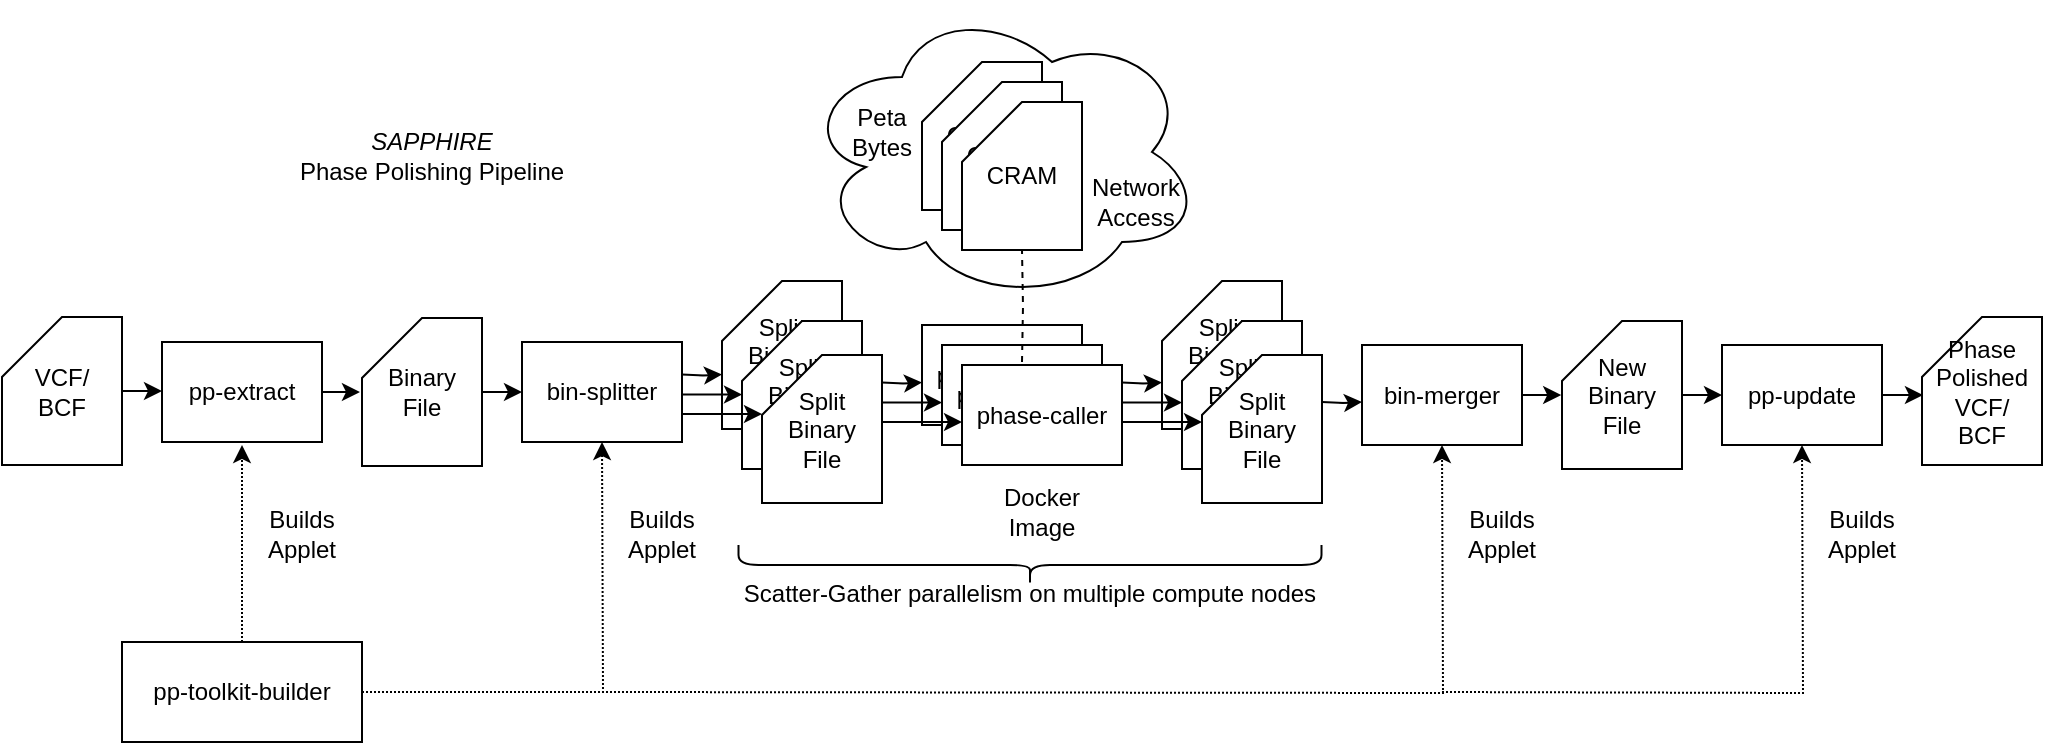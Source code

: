 <mxfile version="15.4.0" type="device"><diagram id="NhdGpVIxpqY2ZjyJQ7VR" name="Page-1"><mxGraphModel dx="922" dy="836" grid="1" gridSize="10" guides="1" tooltips="1" connect="1" arrows="1" fold="1" page="1" pageScale="1" pageWidth="1169" pageHeight="827" math="0" shadow="0"><root><mxCell id="0"/><mxCell id="1" parent="0"/><mxCell id="Y_XjGT_dMNbRBIYDOURr-50" value="" style="ellipse;shape=cloud;whiteSpace=wrap;html=1;" vertex="1" parent="1"><mxGeometry x="480" y="230" width="200" height="150" as="geometry"/></mxCell><mxCell id="Y_XjGT_dMNbRBIYDOURr-1" value="pp-toolkit-builder" style="rounded=0;whiteSpace=wrap;html=1;" vertex="1" parent="1"><mxGeometry x="140" y="550" width="120" height="50" as="geometry"/></mxCell><mxCell id="Y_XjGT_dMNbRBIYDOURr-27" style="edgeStyle=orthogonalEdgeStyle;rounded=0;orthogonalLoop=1;jettySize=auto;html=1;exitX=1;exitY=0.5;exitDx=0;exitDy=0;entryX=-0.017;entryY=0.5;entryDx=0;entryDy=0;entryPerimeter=0;" edge="1" parent="1" source="Y_XjGT_dMNbRBIYDOURr-2" target="Y_XjGT_dMNbRBIYDOURr-5"><mxGeometry relative="1" as="geometry"/></mxCell><mxCell id="Y_XjGT_dMNbRBIYDOURr-2" value="pp-extract" style="rounded=0;whiteSpace=wrap;html=1;" vertex="1" parent="1"><mxGeometry x="160" y="400" width="80" height="50" as="geometry"/></mxCell><mxCell id="Y_XjGT_dMNbRBIYDOURr-3" value="bin-splitter" style="rounded=0;whiteSpace=wrap;html=1;" vertex="1" parent="1"><mxGeometry x="340" y="400" width="80" height="50" as="geometry"/></mxCell><mxCell id="Y_XjGT_dMNbRBIYDOURr-26" style="edgeStyle=orthogonalEdgeStyle;rounded=0;orthogonalLoop=1;jettySize=auto;html=1;exitX=1;exitY=0.5;exitDx=0;exitDy=0;exitPerimeter=0;entryX=0;entryY=0.5;entryDx=0;entryDy=0;" edge="1" parent="1" source="Y_XjGT_dMNbRBIYDOURr-4" target="Y_XjGT_dMNbRBIYDOURr-2"><mxGeometry relative="1" as="geometry"/></mxCell><mxCell id="Y_XjGT_dMNbRBIYDOURr-4" value="VCF/&lt;br&gt;BCF" style="shape=card;whiteSpace=wrap;html=1;" vertex="1" parent="1"><mxGeometry x="80" y="387.5" width="60" height="74" as="geometry"/></mxCell><mxCell id="Y_XjGT_dMNbRBIYDOURr-28" style="edgeStyle=orthogonalEdgeStyle;rounded=0;orthogonalLoop=1;jettySize=auto;html=1;exitX=1;exitY=0.5;exitDx=0;exitDy=0;exitPerimeter=0;entryX=0;entryY=0.5;entryDx=0;entryDy=0;" edge="1" parent="1" source="Y_XjGT_dMNbRBIYDOURr-5" target="Y_XjGT_dMNbRBIYDOURr-3"><mxGeometry relative="1" as="geometry"/></mxCell><mxCell id="Y_XjGT_dMNbRBIYDOURr-5" value="Binary&lt;br&gt;File" style="shape=card;whiteSpace=wrap;html=1;" vertex="1" parent="1"><mxGeometry x="260" y="388" width="60" height="74" as="geometry"/></mxCell><mxCell id="Y_XjGT_dMNbRBIYDOURr-6" value="Split&lt;br&gt;Binary&lt;br&gt;File" style="shape=card;whiteSpace=wrap;html=1;" vertex="1" parent="1"><mxGeometry x="440" y="369.5" width="60" height="74" as="geometry"/></mxCell><mxCell id="Y_XjGT_dMNbRBIYDOURr-7" value="Split&lt;br&gt;Binary&lt;br&gt;File" style="shape=card;whiteSpace=wrap;html=1;" vertex="1" parent="1"><mxGeometry x="450" y="389.5" width="60" height="74" as="geometry"/></mxCell><mxCell id="Y_XjGT_dMNbRBIYDOURr-8" value="Split&lt;br&gt;Binary&lt;br&gt;File" style="shape=card;whiteSpace=wrap;html=1;" vertex="1" parent="1"><mxGeometry x="460" y="406.5" width="60" height="74" as="geometry"/></mxCell><mxCell id="Y_XjGT_dMNbRBIYDOURr-10" value="phase-caller" style="rounded=0;whiteSpace=wrap;html=1;" vertex="1" parent="1"><mxGeometry x="540" y="391.5" width="80" height="50" as="geometry"/></mxCell><mxCell id="Y_XjGT_dMNbRBIYDOURr-14" value="Split&lt;br&gt;Binary&lt;br&gt;File" style="shape=card;whiteSpace=wrap;html=1;" vertex="1" parent="1"><mxGeometry x="660" y="369.5" width="60" height="74" as="geometry"/></mxCell><mxCell id="Y_XjGT_dMNbRBIYDOURr-15" value="Split&lt;br&gt;Binary&lt;br&gt;File" style="shape=card;whiteSpace=wrap;html=1;" vertex="1" parent="1"><mxGeometry x="670" y="389.5" width="60" height="74" as="geometry"/></mxCell><mxCell id="Y_XjGT_dMNbRBIYDOURr-16" value="Split&lt;br&gt;Binary&lt;br&gt;File" style="shape=card;whiteSpace=wrap;html=1;" vertex="1" parent="1"><mxGeometry x="680" y="406.5" width="60" height="74" as="geometry"/></mxCell><mxCell id="Y_XjGT_dMNbRBIYDOURr-43" style="edgeStyle=orthogonalEdgeStyle;rounded=0;orthogonalLoop=1;jettySize=auto;html=1;exitX=1;exitY=0.5;exitDx=0;exitDy=0;entryX=-0.007;entryY=0.501;entryDx=0;entryDy=0;entryPerimeter=0;" edge="1" parent="1" source="Y_XjGT_dMNbRBIYDOURr-17" target="Y_XjGT_dMNbRBIYDOURr-20"><mxGeometry relative="1" as="geometry"/></mxCell><mxCell id="Y_XjGT_dMNbRBIYDOURr-17" value="bin-merger" style="rounded=0;whiteSpace=wrap;html=1;" vertex="1" parent="1"><mxGeometry x="760" y="401.5" width="80" height="50" as="geometry"/></mxCell><mxCell id="Y_XjGT_dMNbRBIYDOURr-18" value="phase-caller" style="rounded=0;whiteSpace=wrap;html=1;" vertex="1" parent="1"><mxGeometry x="550" y="401.5" width="80" height="50" as="geometry"/></mxCell><mxCell id="Y_XjGT_dMNbRBIYDOURr-19" value="phase-caller" style="rounded=0;whiteSpace=wrap;html=1;" vertex="1" parent="1"><mxGeometry x="560" y="411.5" width="80" height="50" as="geometry"/></mxCell><mxCell id="Y_XjGT_dMNbRBIYDOURr-44" style="edgeStyle=orthogonalEdgeStyle;rounded=0;orthogonalLoop=1;jettySize=auto;html=1;exitX=1;exitY=0.5;exitDx=0;exitDy=0;exitPerimeter=0;entryX=0;entryY=0.5;entryDx=0;entryDy=0;" edge="1" parent="1" source="Y_XjGT_dMNbRBIYDOURr-20" target="Y_XjGT_dMNbRBIYDOURr-22"><mxGeometry relative="1" as="geometry"/></mxCell><mxCell id="Y_XjGT_dMNbRBIYDOURr-20" value="New&lt;br&gt;Binary&lt;br&gt;File" style="shape=card;whiteSpace=wrap;html=1;" vertex="1" parent="1"><mxGeometry x="860" y="389.5" width="60" height="74" as="geometry"/></mxCell><mxCell id="Y_XjGT_dMNbRBIYDOURr-68" style="edgeStyle=orthogonalEdgeStyle;rounded=0;orthogonalLoop=1;jettySize=auto;html=1;exitX=1;exitY=0.5;exitDx=0;exitDy=0;entryX=0.008;entryY=0.527;entryDx=0;entryDy=0;entryPerimeter=0;" edge="1" parent="1" source="Y_XjGT_dMNbRBIYDOURr-22" target="Y_XjGT_dMNbRBIYDOURr-67"><mxGeometry relative="1" as="geometry"/></mxCell><mxCell id="Y_XjGT_dMNbRBIYDOURr-22" value="pp-update" style="rounded=0;whiteSpace=wrap;html=1;" vertex="1" parent="1"><mxGeometry x="940" y="401.5" width="80" height="50" as="geometry"/></mxCell><mxCell id="Y_XjGT_dMNbRBIYDOURr-30" value="" style="endArrow=classic;html=1;rounded=0;edgeStyle=orthogonalEdgeStyle;" edge="1" parent="1"><mxGeometry width="50" height="50" relative="1" as="geometry"><mxPoint x="420" y="416.3" as="sourcePoint"/><mxPoint x="440" y="416.3" as="targetPoint"/></mxGeometry></mxCell><mxCell id="Y_XjGT_dMNbRBIYDOURr-31" value="" style="endArrow=classic;html=1;rounded=0;edgeStyle=orthogonalEdgeStyle;" edge="1" parent="1"><mxGeometry width="50" height="50" relative="1" as="geometry"><mxPoint x="430" y="426.3" as="sourcePoint"/><mxPoint x="450" y="426.3" as="targetPoint"/><Array as="points"><mxPoint x="420" y="426"/><mxPoint x="420" y="426"/></Array></mxGeometry></mxCell><mxCell id="Y_XjGT_dMNbRBIYDOURr-32" value="" style="endArrow=classic;html=1;rounded=0;edgeStyle=orthogonalEdgeStyle;exitX=1;exitY=0.75;exitDx=0;exitDy=0;" edge="1" parent="1" source="Y_XjGT_dMNbRBIYDOURr-3"><mxGeometry width="50" height="50" relative="1" as="geometry"><mxPoint x="440" y="436.3" as="sourcePoint"/><mxPoint x="460" y="436" as="targetPoint"/><Array as="points"><mxPoint x="420" y="436"/></Array></mxGeometry></mxCell><mxCell id="Y_XjGT_dMNbRBIYDOURr-33" value="" style="endArrow=classic;html=1;rounded=0;edgeStyle=orthogonalEdgeStyle;" edge="1" parent="1"><mxGeometry width="50" height="50" relative="1" as="geometry"><mxPoint x="520" y="420.3" as="sourcePoint"/><mxPoint x="540" y="420.3" as="targetPoint"/></mxGeometry></mxCell><mxCell id="Y_XjGT_dMNbRBIYDOURr-34" value="" style="endArrow=classic;html=1;rounded=0;edgeStyle=orthogonalEdgeStyle;" edge="1" parent="1"><mxGeometry width="50" height="50" relative="1" as="geometry"><mxPoint x="530" y="430.3" as="sourcePoint"/><mxPoint x="550" y="430.3" as="targetPoint"/><Array as="points"><mxPoint x="520" y="430"/><mxPoint x="520" y="430"/></Array></mxGeometry></mxCell><mxCell id="Y_XjGT_dMNbRBIYDOURr-35" value="" style="endArrow=classic;html=1;rounded=0;edgeStyle=orthogonalEdgeStyle;exitX=1;exitY=0.75;exitDx=0;exitDy=0;" edge="1" parent="1"><mxGeometry width="50" height="50" relative="1" as="geometry"><mxPoint x="520" y="441.5" as="sourcePoint"/><mxPoint x="560" y="440" as="targetPoint"/><Array as="points"><mxPoint x="520" y="440"/></Array></mxGeometry></mxCell><mxCell id="Y_XjGT_dMNbRBIYDOURr-36" value="" style="endArrow=classic;html=1;rounded=0;edgeStyle=orthogonalEdgeStyle;" edge="1" parent="1"><mxGeometry width="50" height="50" relative="1" as="geometry"><mxPoint x="640" y="420.3" as="sourcePoint"/><mxPoint x="660" y="420.3" as="targetPoint"/></mxGeometry></mxCell><mxCell id="Y_XjGT_dMNbRBIYDOURr-37" value="" style="endArrow=classic;html=1;rounded=0;edgeStyle=orthogonalEdgeStyle;" edge="1" parent="1"><mxGeometry width="50" height="50" relative="1" as="geometry"><mxPoint x="650" y="430.3" as="sourcePoint"/><mxPoint x="670" y="430.3" as="targetPoint"/><Array as="points"><mxPoint x="640" y="430"/><mxPoint x="640" y="430"/></Array></mxGeometry></mxCell><mxCell id="Y_XjGT_dMNbRBIYDOURr-38" value="" style="endArrow=classic;html=1;rounded=0;edgeStyle=orthogonalEdgeStyle;exitX=1;exitY=0.75;exitDx=0;exitDy=0;" edge="1" parent="1"><mxGeometry width="50" height="50" relative="1" as="geometry"><mxPoint x="640" y="441.5" as="sourcePoint"/><mxPoint x="680" y="440" as="targetPoint"/><Array as="points"><mxPoint x="640" y="440"/></Array></mxGeometry></mxCell><mxCell id="Y_XjGT_dMNbRBIYDOURr-42" value="" style="endArrow=classic;html=1;rounded=0;edgeStyle=orthogonalEdgeStyle;" edge="1" parent="1"><mxGeometry width="50" height="50" relative="1" as="geometry"><mxPoint x="740" y="430" as="sourcePoint"/><mxPoint x="760" y="430" as="targetPoint"/></mxGeometry></mxCell><mxCell id="Y_XjGT_dMNbRBIYDOURr-45" value="CRAM" style="shape=card;whiteSpace=wrap;html=1;" vertex="1" parent="1"><mxGeometry x="540" y="260" width="60" height="74" as="geometry"/></mxCell><mxCell id="Y_XjGT_dMNbRBIYDOURr-48" value="CRAM" style="shape=card;whiteSpace=wrap;html=1;" vertex="1" parent="1"><mxGeometry x="550" y="270" width="60" height="74" as="geometry"/></mxCell><mxCell id="Y_XjGT_dMNbRBIYDOURr-49" value="CRAM" style="shape=card;whiteSpace=wrap;html=1;" vertex="1" parent="1"><mxGeometry x="560" y="280" width="60" height="74" as="geometry"/></mxCell><mxCell id="Y_XjGT_dMNbRBIYDOURr-54" value="" style="endArrow=none;dashed=1;html=1;rounded=0;edgeStyle=orthogonalEdgeStyle;entryX=0.5;entryY=1;entryDx=0;entryDy=0;entryPerimeter=0;" edge="1" parent="1" target="Y_XjGT_dMNbRBIYDOURr-49"><mxGeometry width="50" height="50" relative="1" as="geometry"><mxPoint x="590" y="410" as="sourcePoint"/><mxPoint x="640" y="400" as="targetPoint"/></mxGeometry></mxCell><mxCell id="Y_XjGT_dMNbRBIYDOURr-55" value="Network&lt;br&gt;Access" style="text;html=1;strokeColor=none;fillColor=none;align=center;verticalAlign=middle;whiteSpace=wrap;rounded=0;" vertex="1" parent="1"><mxGeometry x="617" y="315" width="60" height="30" as="geometry"/></mxCell><mxCell id="Y_XjGT_dMNbRBIYDOURr-58" value="" style="endArrow=classic;html=1;rounded=0;edgeStyle=orthogonalEdgeStyle;dashed=1;dashPattern=1 1;" edge="1" parent="1" source="Y_XjGT_dMNbRBIYDOURr-1"><mxGeometry width="50" height="50" relative="1" as="geometry"><mxPoint x="150" y="501.5" as="sourcePoint"/><mxPoint x="200" y="451.5" as="targetPoint"/></mxGeometry></mxCell><mxCell id="Y_XjGT_dMNbRBIYDOURr-59" value="" style="endArrow=classic;html=1;rounded=0;edgeStyle=orthogonalEdgeStyle;dashed=1;dashPattern=1 1;exitX=1;exitY=0.5;exitDx=0;exitDy=0;" edge="1" parent="1" source="Y_XjGT_dMNbRBIYDOURr-1"><mxGeometry width="50" height="50" relative="1" as="geometry"><mxPoint x="380" y="548.5" as="sourcePoint"/><mxPoint x="380" y="450" as="targetPoint"/></mxGeometry></mxCell><mxCell id="Y_XjGT_dMNbRBIYDOURr-60" value="" style="endArrow=classic;html=1;rounded=0;edgeStyle=orthogonalEdgeStyle;dashed=1;dashPattern=1 1;" edge="1" parent="1"><mxGeometry width="50" height="50" relative="1" as="geometry"><mxPoint x="380" y="575" as="sourcePoint"/><mxPoint x="800" y="451.5" as="targetPoint"/></mxGeometry></mxCell><mxCell id="Y_XjGT_dMNbRBIYDOURr-61" value="" style="endArrow=classic;html=1;rounded=0;edgeStyle=orthogonalEdgeStyle;dashed=1;dashPattern=1 1;" edge="1" parent="1"><mxGeometry width="50" height="50" relative="1" as="geometry"><mxPoint x="800" y="575" as="sourcePoint"/><mxPoint x="980.0" y="451.5" as="targetPoint"/></mxGeometry></mxCell><mxCell id="Y_XjGT_dMNbRBIYDOURr-62" value="Docker Image" style="text;html=1;strokeColor=none;fillColor=none;align=center;verticalAlign=middle;whiteSpace=wrap;rounded=0;" vertex="1" parent="1"><mxGeometry x="570" y="470" width="60" height="30" as="geometry"/></mxCell><mxCell id="Y_XjGT_dMNbRBIYDOURr-63" value="Builds&lt;br&gt;Applet" style="text;html=1;strokeColor=none;fillColor=none;align=center;verticalAlign=middle;whiteSpace=wrap;rounded=0;" vertex="1" parent="1"><mxGeometry x="200" y="480.5" width="60" height="30" as="geometry"/></mxCell><mxCell id="Y_XjGT_dMNbRBIYDOURr-64" value="Builds&lt;br&gt;Applet" style="text;html=1;strokeColor=none;fillColor=none;align=center;verticalAlign=middle;whiteSpace=wrap;rounded=0;" vertex="1" parent="1"><mxGeometry x="380" y="480.5" width="60" height="30" as="geometry"/></mxCell><mxCell id="Y_XjGT_dMNbRBIYDOURr-65" value="Builds&lt;br&gt;Applet" style="text;html=1;strokeColor=none;fillColor=none;align=center;verticalAlign=middle;whiteSpace=wrap;rounded=0;" vertex="1" parent="1"><mxGeometry x="800" y="480.5" width="60" height="30" as="geometry"/></mxCell><mxCell id="Y_XjGT_dMNbRBIYDOURr-66" value="Builds&lt;br&gt;Applet" style="text;html=1;strokeColor=none;fillColor=none;align=center;verticalAlign=middle;whiteSpace=wrap;rounded=0;" vertex="1" parent="1"><mxGeometry x="980" y="480.5" width="60" height="30" as="geometry"/></mxCell><mxCell id="Y_XjGT_dMNbRBIYDOURr-67" value="Phase&lt;br&gt;Polished&lt;br&gt;VCF/&lt;br&gt;BCF" style="shape=card;whiteSpace=wrap;html=1;" vertex="1" parent="1"><mxGeometry x="1040" y="387.5" width="60" height="74" as="geometry"/></mxCell><mxCell id="Y_XjGT_dMNbRBIYDOURr-69" value="" style="shape=curlyBracket;whiteSpace=wrap;html=1;rounded=1;flipH=1;rotation=90;" vertex="1" parent="1"><mxGeometry x="584" y="365.75" width="20" height="291.5" as="geometry"/></mxCell><mxCell id="Y_XjGT_dMNbRBIYDOURr-70" value="Scatter-Gather parallelism on multiple compute nodes" style="text;html=1;strokeColor=none;fillColor=none;align=center;verticalAlign=middle;whiteSpace=wrap;rounded=0;" vertex="1" parent="1"><mxGeometry x="429" y="510.5" width="330" height="30" as="geometry"/></mxCell><mxCell id="Y_XjGT_dMNbRBIYDOURr-71" value="Peta&lt;br&gt;Bytes" style="text;html=1;strokeColor=none;fillColor=none;align=center;verticalAlign=middle;whiteSpace=wrap;rounded=0;" vertex="1" parent="1"><mxGeometry x="490" y="280" width="60" height="30" as="geometry"/></mxCell><mxCell id="Y_XjGT_dMNbRBIYDOURr-72" value="&lt;i&gt;SAPPHIRE&lt;/i&gt;&lt;br&gt;Phase Polishing Pipeline" style="text;html=1;strokeColor=none;fillColor=none;align=center;verticalAlign=middle;whiteSpace=wrap;rounded=0;" vertex="1" parent="1"><mxGeometry x="220" y="292" width="150" height="30" as="geometry"/></mxCell></root></mxGraphModel></diagram></mxfile>